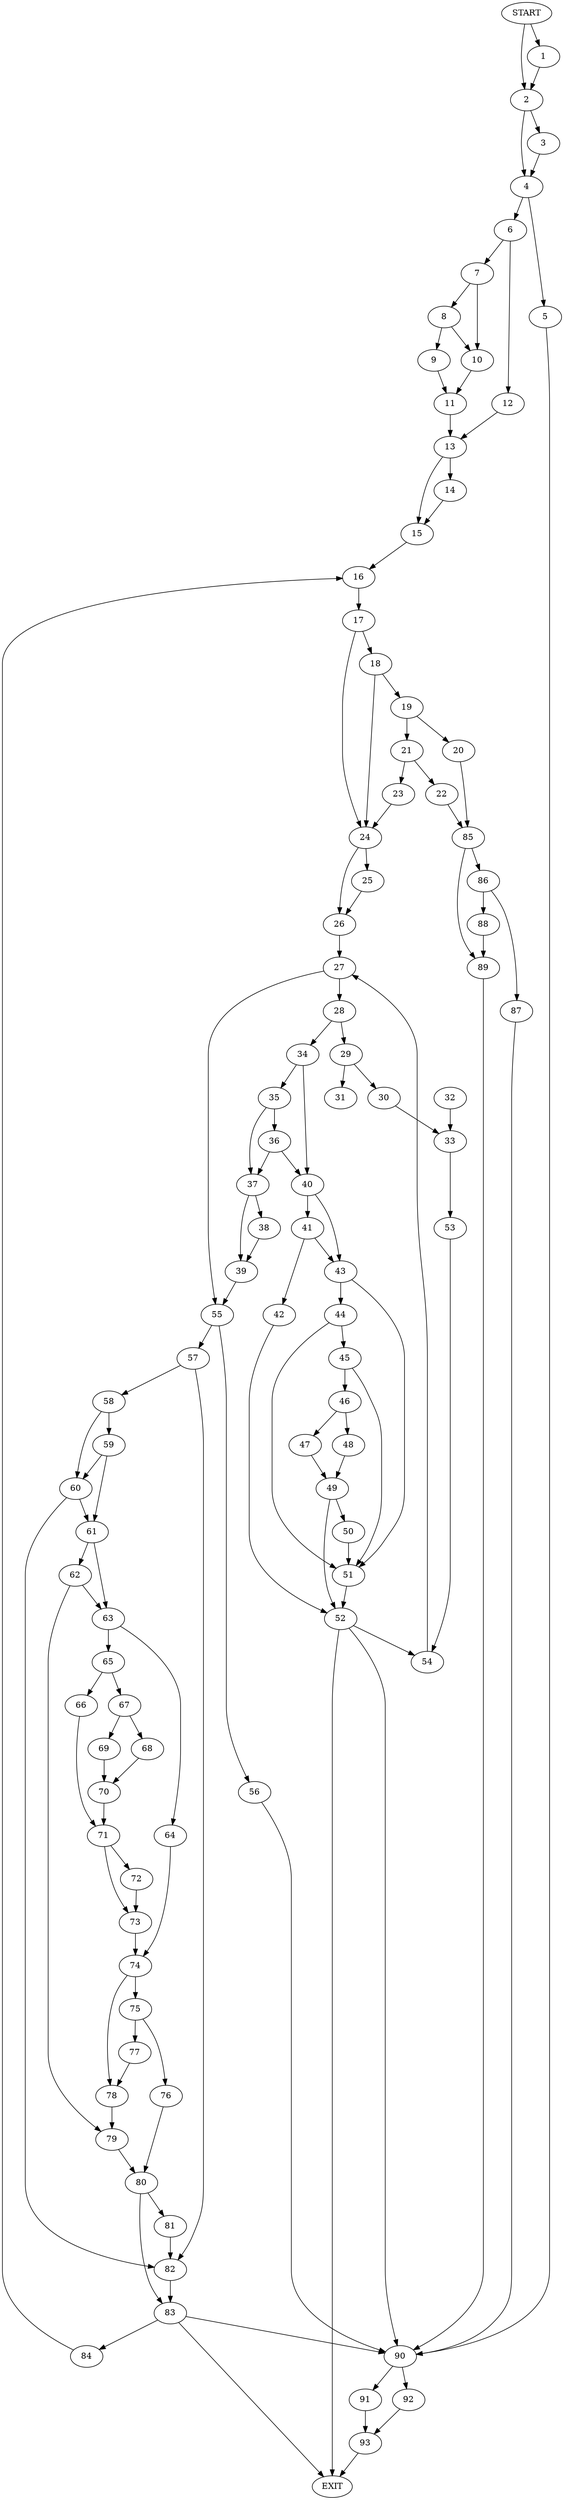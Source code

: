 digraph { 
0 [label="START"];
1;
2;
3;
4;
5;
6;
7;
8;
9;
10;
11;
12;
13;
14;
15;
16;
17;
18;
19;
20;
21;
22;
23;
24;
25;
26;
27;
28;
29;
30;
31;
32;
33;
34;
35;
36;
37;
38;
39;
40;
41;
42;
43;
44;
45;
46;
47;
48;
49;
50;
51;
52;
53;
54;
55;
56;
57;
58;
59;
60;
61;
62;
63;
64;
65;
66;
67;
68;
69;
70;
71;
72;
73;
74;
75;
76;
77;
78;
79;
80;
81;
82;
83;
84;
85;
86;
87;
88;
89;
90;
91;
92;
93;
94[label="EXIT"];
0 -> 1;
0 -> 2;
1 -> 2;
2 -> 4;
2 -> 3;
3 -> 4;
4 -> 6;
4 -> 5;
5 -> 90;
6 -> 7;
6 -> 12;
7 -> 8;
7 -> 10;
8 -> 9;
8 -> 10;
9 -> 11;
10 -> 11;
11 -> 13;
12 -> 13;
13 -> 14;
13 -> 15;
14 -> 15;
15 -> 16;
16 -> 17;
17 -> 18;
17 -> 24;
18 -> 19;
18 -> 24;
19 -> 20;
19 -> 21;
20 -> 85;
21 -> 23;
21 -> 22;
22 -> 85;
23 -> 24;
24 -> 25;
24 -> 26;
25 -> 26;
26 -> 27;
27 -> 28;
27 -> 55;
28 -> 29;
28 -> 34;
29 -> 30;
29 -> 31;
30 -> 33;
32 -> 33;
33 -> 53;
34 -> 40;
34 -> 35;
35 -> 37;
35 -> 36;
36 -> 37;
36 -> 40;
37 -> 38;
37 -> 39;
38 -> 39;
39 -> 55;
40 -> 43;
40 -> 41;
41 -> 42;
41 -> 43;
42 -> 52;
43 -> 44;
43 -> 51;
44 -> 45;
44 -> 51;
45 -> 46;
45 -> 51;
46 -> 47;
46 -> 48;
47 -> 49;
48 -> 49;
49 -> 52;
49 -> 50;
50 -> 51;
51 -> 52;
52 -> 94;
52 -> 54;
52:s2 -> 90;
53 -> 54;
54 -> 27;
55 -> 56;
55 -> 57;
56 -> 90;
57 -> 58;
57 -> 82;
58 -> 59;
58 -> 60;
59 -> 61;
59 -> 60;
60 -> 61;
60 -> 82;
61 -> 63;
61 -> 62;
62 -> 79;
62 -> 63;
63 -> 65;
63 -> 64;
64 -> 74;
65 -> 66;
65 -> 67;
66 -> 71;
67 -> 68;
67 -> 69;
68 -> 70;
69 -> 70;
70 -> 71;
71 -> 72;
71 -> 73;
72 -> 73;
73 -> 74;
74 -> 75;
74 -> 78;
75 -> 76;
75 -> 77;
76 -> 80;
77 -> 78;
78 -> 79;
79 -> 80;
80 -> 83;
80 -> 81;
81 -> 82;
82 -> 83;
83 -> 94;
83 -> 84;
83:s2 -> 90;
84 -> 16;
85 -> 86;
85 -> 89;
86 -> 87;
86 -> 88;
87 -> 90;
88 -> 89;
89 -> 90;
90 -> 91;
90 -> 92;
91 -> 93;
92 -> 93;
93 -> 94;
}